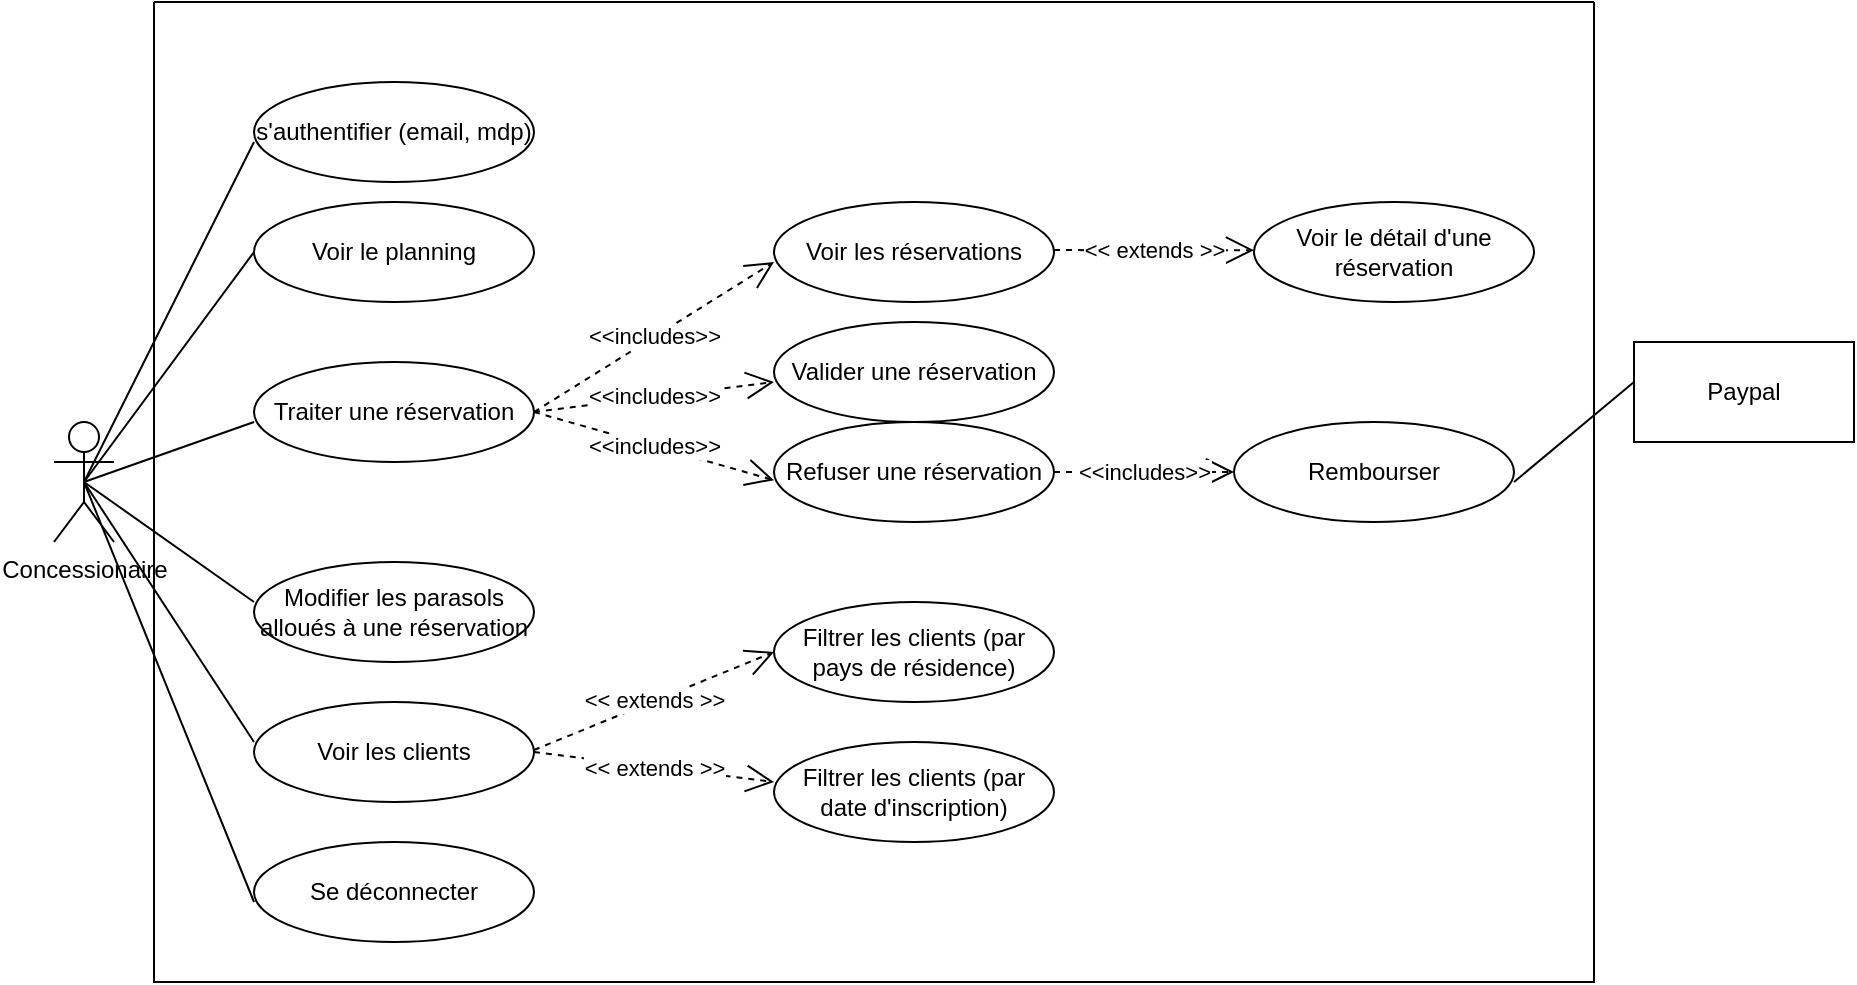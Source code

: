 <mxfile version="21.3.7" type="github">
  <diagram name="Page-1" id="JrUIfgVRSp0UM8ETx353">
    <mxGraphModel dx="1962" dy="578" grid="1" gridSize="10" guides="1" tooltips="1" connect="1" arrows="1" fold="1" page="1" pageScale="1" pageWidth="827" pageHeight="1169" math="0" shadow="0">
      <root>
        <mxCell id="0" />
        <mxCell id="1" parent="0" />
        <mxCell id="n7JFr-5hj81nrRRgK0mp-3" value="s&#39;authentifier (email, mdp)" style="ellipse;whiteSpace=wrap;html=1;" vertex="1" parent="1">
          <mxGeometry x="110" y="110" width="140" height="50" as="geometry" />
        </mxCell>
        <mxCell id="n7JFr-5hj81nrRRgK0mp-4" value="Voir le planning" style="ellipse;whiteSpace=wrap;html=1;" vertex="1" parent="1">
          <mxGeometry x="110" y="170" width="140" height="50" as="geometry" />
        </mxCell>
        <mxCell id="n7JFr-5hj81nrRRgK0mp-5" value="Voir les réservations" style="ellipse;whiteSpace=wrap;html=1;" vertex="1" parent="1">
          <mxGeometry x="370" y="170" width="140" height="50" as="geometry" />
        </mxCell>
        <mxCell id="n7JFr-5hj81nrRRgK0mp-6" value="Voir le détail d&#39;une réservation" style="ellipse;whiteSpace=wrap;html=1;" vertex="1" parent="1">
          <mxGeometry x="610" y="170" width="140" height="50" as="geometry" />
        </mxCell>
        <mxCell id="n7JFr-5hj81nrRRgK0mp-7" value="Valider une réservation" style="ellipse;whiteSpace=wrap;html=1;" vertex="1" parent="1">
          <mxGeometry x="370" y="230" width="140" height="50" as="geometry" />
        </mxCell>
        <mxCell id="n7JFr-5hj81nrRRgK0mp-8" value="Refuser une réservation" style="ellipse;whiteSpace=wrap;html=1;" vertex="1" parent="1">
          <mxGeometry x="370" y="280" width="140" height="50" as="geometry" />
        </mxCell>
        <mxCell id="n7JFr-5hj81nrRRgK0mp-9" value="Traiter une réservation" style="ellipse;whiteSpace=wrap;html=1;" vertex="1" parent="1">
          <mxGeometry x="110" y="250" width="140" height="50" as="geometry" />
        </mxCell>
        <mxCell id="n7JFr-5hj81nrRRgK0mp-10" value="Modifier les parasols alloués à une réservation" style="ellipse;whiteSpace=wrap;html=1;" vertex="1" parent="1">
          <mxGeometry x="110" y="350" width="140" height="50" as="geometry" />
        </mxCell>
        <mxCell id="n7JFr-5hj81nrRRgK0mp-11" value="Voir les clients" style="ellipse;whiteSpace=wrap;html=1;" vertex="1" parent="1">
          <mxGeometry x="110" y="420" width="140" height="50" as="geometry" />
        </mxCell>
        <mxCell id="n7JFr-5hj81nrRRgK0mp-13" value="Se déconnecter" style="ellipse;whiteSpace=wrap;html=1;" vertex="1" parent="1">
          <mxGeometry x="110" y="490" width="140" height="50" as="geometry" />
        </mxCell>
        <mxCell id="n7JFr-5hj81nrRRgK0mp-14" value="&lt;div&gt;Concessionaire&lt;/div&gt;&lt;div&gt;&lt;br&gt;&lt;/div&gt;" style="shape=umlActor;verticalLabelPosition=bottom;verticalAlign=top;html=1;" vertex="1" parent="1">
          <mxGeometry x="10" y="280" width="30" height="60" as="geometry" />
        </mxCell>
        <mxCell id="n7JFr-5hj81nrRRgK0mp-15" value="&amp;lt;&amp;lt;includes&amp;gt;&amp;gt;" style="endArrow=open;endSize=12;dashed=1;html=1;rounded=0;exitX=1;exitY=0.5;exitDx=0;exitDy=0;" edge="1" parent="1" source="n7JFr-5hj81nrRRgK0mp-9">
          <mxGeometry width="160" relative="1" as="geometry">
            <mxPoint x="210" y="200" as="sourcePoint" />
            <mxPoint x="370" y="200" as="targetPoint" />
          </mxGeometry>
        </mxCell>
        <mxCell id="n7JFr-5hj81nrRRgK0mp-18" value="&amp;lt;&amp;lt;includes&amp;gt;&amp;gt;" style="endArrow=open;endSize=12;dashed=1;html=1;rounded=0;exitX=1;exitY=0.5;exitDx=0;exitDy=0;" edge="1" parent="1" source="n7JFr-5hj81nrRRgK0mp-9">
          <mxGeometry width="160" relative="1" as="geometry">
            <mxPoint x="210" y="260" as="sourcePoint" />
            <mxPoint x="370" y="260" as="targetPoint" />
            <mxPoint as="offset" />
          </mxGeometry>
        </mxCell>
        <mxCell id="n7JFr-5hj81nrRRgK0mp-19" value="&amp;lt;&amp;lt;includes&amp;gt;&amp;gt;" style="endArrow=open;endSize=12;dashed=1;html=1;rounded=0;exitX=1;exitY=0.5;exitDx=0;exitDy=0;" edge="1" parent="1" source="n7JFr-5hj81nrRRgK0mp-9">
          <mxGeometry width="160" relative="1" as="geometry">
            <mxPoint x="210" y="309.09" as="sourcePoint" />
            <mxPoint x="370" y="309.09" as="targetPoint" />
          </mxGeometry>
        </mxCell>
        <mxCell id="n7JFr-5hj81nrRRgK0mp-21" value="&amp;lt;&amp;lt; extends &amp;gt;&amp;gt;" style="endArrow=open;endSize=12;dashed=1;html=1;rounded=0;entryX=0;entryY=0.5;entryDx=0;entryDy=0;" edge="1" parent="1" target="n7JFr-5hj81nrRRgK0mp-12">
          <mxGeometry width="160" relative="1" as="geometry">
            <mxPoint x="250" y="444" as="sourcePoint" />
            <mxPoint x="370" y="444.09" as="targetPoint" />
            <Array as="points" />
          </mxGeometry>
        </mxCell>
        <mxCell id="n7JFr-5hj81nrRRgK0mp-22" value="&amp;lt;&amp;lt; extends &amp;gt;&amp;gt;" style="endArrow=open;endSize=12;dashed=1;html=1;rounded=0;" edge="1" parent="1">
          <mxGeometry width="160" relative="1" as="geometry">
            <mxPoint x="510" y="194" as="sourcePoint" />
            <mxPoint x="610" y="194.09" as="targetPoint" />
            <Array as="points">
              <mxPoint x="530" y="194.09" />
            </Array>
          </mxGeometry>
        </mxCell>
        <mxCell id="n7JFr-5hj81nrRRgK0mp-23" value="" style="endArrow=none;html=1;rounded=0;exitX=0.5;exitY=0.5;exitDx=0;exitDy=0;exitPerimeter=0;" edge="1" parent="1" source="n7JFr-5hj81nrRRgK0mp-14">
          <mxGeometry width="50" height="50" relative="1" as="geometry">
            <mxPoint x="60" y="190" as="sourcePoint" />
            <mxPoint x="110" y="140" as="targetPoint" />
          </mxGeometry>
        </mxCell>
        <mxCell id="n7JFr-5hj81nrRRgK0mp-24" value="" style="endArrow=none;html=1;rounded=0;exitX=0.5;exitY=0.5;exitDx=0;exitDy=0;exitPerimeter=0;entryX=0;entryY=0.5;entryDx=0;entryDy=0;" edge="1" parent="1" source="n7JFr-5hj81nrRRgK0mp-14" target="n7JFr-5hj81nrRRgK0mp-4">
          <mxGeometry width="50" height="50" relative="1" as="geometry">
            <mxPoint x="90" y="260" as="sourcePoint" />
            <mxPoint x="140" y="210" as="targetPoint" />
          </mxGeometry>
        </mxCell>
        <mxCell id="n7JFr-5hj81nrRRgK0mp-25" value="" style="endArrow=none;html=1;rounded=0;exitX=0.5;exitY=0.5;exitDx=0;exitDy=0;exitPerimeter=0;" edge="1" parent="1" source="n7JFr-5hj81nrRRgK0mp-14">
          <mxGeometry width="50" height="50" relative="1" as="geometry">
            <mxPoint x="60" y="330" as="sourcePoint" />
            <mxPoint x="110" y="280" as="targetPoint" />
          </mxGeometry>
        </mxCell>
        <mxCell id="n7JFr-5hj81nrRRgK0mp-26" value="" style="endArrow=none;html=1;rounded=0;exitX=0.5;exitY=0.5;exitDx=0;exitDy=0;exitPerimeter=0;" edge="1" parent="1" source="n7JFr-5hj81nrRRgK0mp-14">
          <mxGeometry width="50" height="50" relative="1" as="geometry">
            <mxPoint x="60" y="420" as="sourcePoint" />
            <mxPoint x="110" y="370" as="targetPoint" />
          </mxGeometry>
        </mxCell>
        <mxCell id="n7JFr-5hj81nrRRgK0mp-27" value="" style="endArrow=none;html=1;rounded=0;exitX=0.5;exitY=0.5;exitDx=0;exitDy=0;exitPerimeter=0;" edge="1" parent="1" source="n7JFr-5hj81nrRRgK0mp-14">
          <mxGeometry width="50" height="50" relative="1" as="geometry">
            <mxPoint x="60" y="490" as="sourcePoint" />
            <mxPoint x="110" y="440" as="targetPoint" />
          </mxGeometry>
        </mxCell>
        <mxCell id="n7JFr-5hj81nrRRgK0mp-28" value="" style="endArrow=none;html=1;rounded=0;exitX=0.5;exitY=0.5;exitDx=0;exitDy=0;exitPerimeter=0;" edge="1" parent="1" source="n7JFr-5hj81nrRRgK0mp-14">
          <mxGeometry width="50" height="50" relative="1" as="geometry">
            <mxPoint x="60" y="570" as="sourcePoint" />
            <mxPoint x="110" y="520" as="targetPoint" />
          </mxGeometry>
        </mxCell>
        <mxCell id="n7JFr-5hj81nrRRgK0mp-31" value="Rembourser" style="ellipse;whiteSpace=wrap;html=1;" vertex="1" parent="1">
          <mxGeometry x="600" y="280" width="140" height="50" as="geometry" />
        </mxCell>
        <mxCell id="n7JFr-5hj81nrRRgK0mp-32" value="Paypal" style="html=1;whiteSpace=wrap;" vertex="1" parent="1">
          <mxGeometry x="800" y="240" width="110" height="50" as="geometry" />
        </mxCell>
        <mxCell id="n7JFr-5hj81nrRRgK0mp-33" value="&amp;lt;&amp;lt;includes&amp;gt;&amp;gt;" style="endArrow=open;endSize=12;dashed=1;html=1;rounded=0;exitX=1;exitY=0.5;exitDx=0;exitDy=0;entryX=0;entryY=0.5;entryDx=0;entryDy=0;" edge="1" parent="1" source="n7JFr-5hj81nrRRgK0mp-8" target="n7JFr-5hj81nrRRgK0mp-31">
          <mxGeometry width="160" relative="1" as="geometry">
            <mxPoint x="450" y="385" as="sourcePoint" />
            <mxPoint x="570" y="310" as="targetPoint" />
          </mxGeometry>
        </mxCell>
        <mxCell id="n7JFr-5hj81nrRRgK0mp-34" value="" style="endArrow=none;html=1;rounded=0;" edge="1" parent="1">
          <mxGeometry width="50" height="50" relative="1" as="geometry">
            <mxPoint x="740" y="310" as="sourcePoint" />
            <mxPoint x="800" y="260" as="targetPoint" />
          </mxGeometry>
        </mxCell>
        <mxCell id="n7JFr-5hj81nrRRgK0mp-35" value="" style="swimlane;startSize=0;" vertex="1" parent="1">
          <mxGeometry x="60" y="70" width="720" height="490" as="geometry" />
        </mxCell>
        <mxCell id="n7JFr-5hj81nrRRgK0mp-12" value="&lt;div&gt;Filtrer les clients (par &lt;br&gt;&lt;/div&gt;&lt;div&gt;pays de résidence)&lt;/div&gt;" style="ellipse;whiteSpace=wrap;html=1;" vertex="1" parent="n7JFr-5hj81nrRRgK0mp-35">
          <mxGeometry x="310" y="300" width="140" height="50" as="geometry" />
        </mxCell>
        <mxCell id="n7JFr-5hj81nrRRgK0mp-36" value="Filtrer les clients (par date d&#39;inscription)" style="ellipse;whiteSpace=wrap;html=1;" vertex="1" parent="n7JFr-5hj81nrRRgK0mp-35">
          <mxGeometry x="310" y="370" width="140" height="50" as="geometry" />
        </mxCell>
        <mxCell id="n7JFr-5hj81nrRRgK0mp-37" value="&amp;lt;&amp;lt; extends &amp;gt;&amp;gt;" style="endArrow=open;endSize=12;dashed=1;html=1;rounded=0;entryX=0;entryY=0.5;entryDx=0;entryDy=0;exitX=1;exitY=0.5;exitDx=0;exitDy=0;" edge="1" parent="n7JFr-5hj81nrRRgK0mp-35" source="n7JFr-5hj81nrRRgK0mp-11">
          <mxGeometry width="160" relative="1" as="geometry">
            <mxPoint x="190" y="439" as="sourcePoint" />
            <mxPoint x="310" y="390" as="targetPoint" />
            <Array as="points" />
          </mxGeometry>
        </mxCell>
      </root>
    </mxGraphModel>
  </diagram>
</mxfile>
